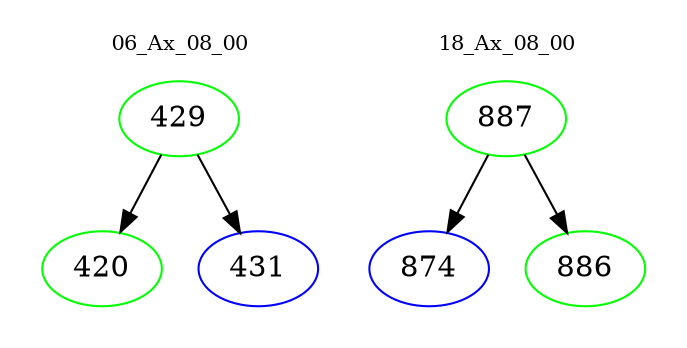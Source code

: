 digraph{
subgraph cluster_0 {
color = white
label = "06_Ax_08_00";
fontsize=10;
T0_429 [label="429", color="green"]
T0_429 -> T0_420 [color="black"]
T0_420 [label="420", color="green"]
T0_429 -> T0_431 [color="black"]
T0_431 [label="431", color="blue"]
}
subgraph cluster_1 {
color = white
label = "18_Ax_08_00";
fontsize=10;
T1_887 [label="887", color="green"]
T1_887 -> T1_874 [color="black"]
T1_874 [label="874", color="blue"]
T1_887 -> T1_886 [color="black"]
T1_886 [label="886", color="green"]
}
}
